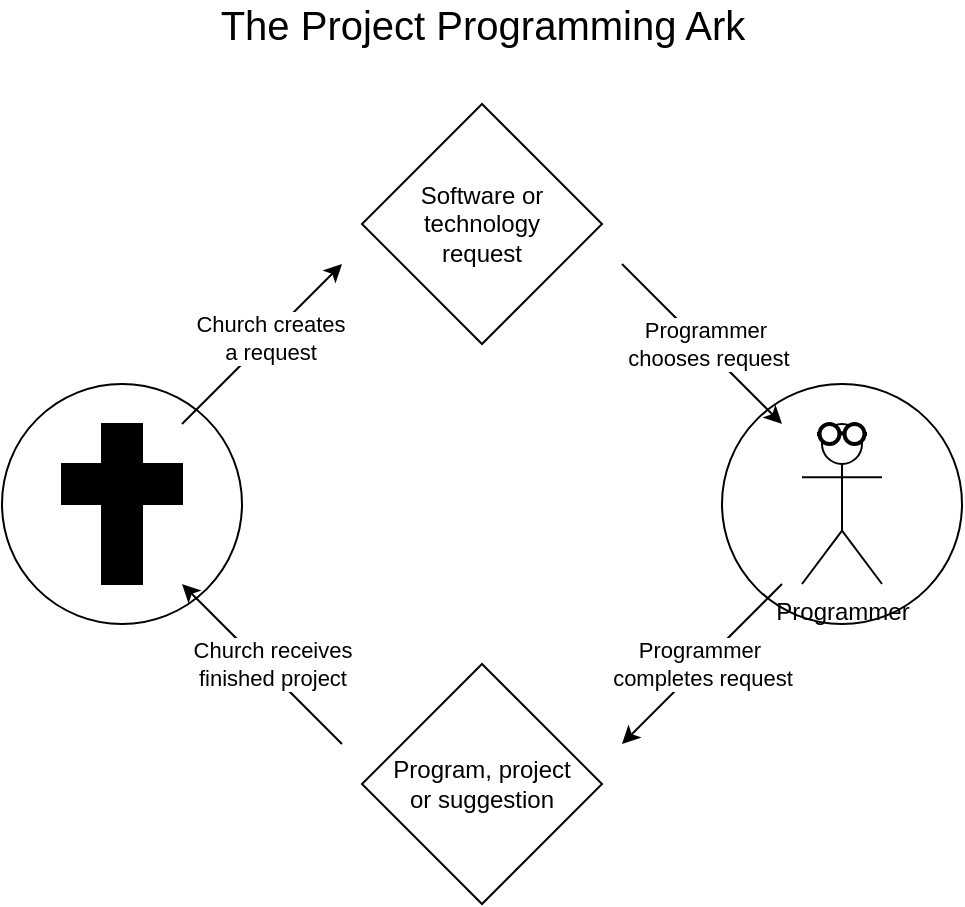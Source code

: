 <mxfile version="13.5.7" type="device"><diagram id="dY5OujlbmrzUqttdSBEh" name="Page-1"><mxGraphModel dx="581" dy="563" grid="1" gridSize="10" guides="1" tooltips="1" connect="1" arrows="1" fold="1" page="1" pageScale="1" pageWidth="600" pageHeight="600" math="0" shadow="0"><root><mxCell id="0"/><mxCell id="1" parent="0"/><mxCell id="wGhKeam84T6o6vE8YXp--21" value="" style="ellipse;whiteSpace=wrap;html=1;fillColor=#FFFFFF;" vertex="1" parent="1"><mxGeometry x="420" y="220" width="120" height="120" as="geometry"/></mxCell><mxCell id="wGhKeam84T6o6vE8YXp--20" value="" style="ellipse;whiteSpace=wrap;html=1;fillColor=#FFFFFF;" vertex="1" parent="1"><mxGeometry x="60" y="220" width="120" height="120" as="geometry"/></mxCell><mxCell id="wGhKeam84T6o6vE8YXp--6" value="Programmer" style="shape=umlActor;verticalLabelPosition=bottom;verticalAlign=top;html=1;outlineConnect=0;" vertex="1" parent="1"><mxGeometry x="460" y="240" width="40" height="80" as="geometry"/></mxCell><mxCell id="wGhKeam84T6o6vE8YXp--7" value="Software or technology &lt;br&gt;request" style="rhombus;whiteSpace=wrap;html=1;" vertex="1" parent="1"><mxGeometry x="240" y="80" width="120" height="120" as="geometry"/></mxCell><mxCell id="wGhKeam84T6o6vE8YXp--9" value="" style="rounded=0;whiteSpace=wrap;html=1;fillColor=#000000;" vertex="1" parent="1"><mxGeometry x="90" y="260" width="60" height="20" as="geometry"/></mxCell><mxCell id="wGhKeam84T6o6vE8YXp--10" value="" style="rounded=0;whiteSpace=wrap;html=1;fillColor=#000000;" vertex="1" parent="1"><mxGeometry x="110" y="240" width="20" height="80" as="geometry"/></mxCell><mxCell id="wGhKeam84T6o6vE8YXp--11" value="Program, project &lt;br&gt;or suggestion" style="rhombus;whiteSpace=wrap;html=1;fillColor=#FFFFFF;" vertex="1" parent="1"><mxGeometry x="240" y="360" width="120" height="120" as="geometry"/></mxCell><mxCell id="wGhKeam84T6o6vE8YXp--12" value="" style="endArrow=classic;html=1;" edge="1" parent="1"><mxGeometry width="50" height="50" relative="1" as="geometry"><mxPoint x="150" y="240" as="sourcePoint"/><mxPoint x="230" y="160" as="targetPoint"/></mxGeometry></mxCell><mxCell id="wGhKeam84T6o6vE8YXp--13" value="Church creates&lt;br&gt;a request" style="edgeLabel;html=1;align=center;verticalAlign=middle;resizable=0;points=[];" vertex="1" connectable="0" parent="wGhKeam84T6o6vE8YXp--12"><mxGeometry x="0.085" y="-1" relative="1" as="geometry"><mxPoint as="offset"/></mxGeometry></mxCell><mxCell id="wGhKeam84T6o6vE8YXp--14" value="" style="endArrow=classic;html=1;" edge="1" parent="1"><mxGeometry width="50" height="50" relative="1" as="geometry"><mxPoint x="370" y="160" as="sourcePoint"/><mxPoint x="450" y="240" as="targetPoint"/></mxGeometry></mxCell><mxCell id="wGhKeam84T6o6vE8YXp--15" value="Programmer&amp;nbsp;&lt;br&gt;chooses request" style="edgeLabel;html=1;align=center;verticalAlign=middle;resizable=0;points=[];" vertex="1" connectable="0" parent="wGhKeam84T6o6vE8YXp--14"><mxGeometry x="0.085" y="-1" relative="1" as="geometry"><mxPoint y="-3.98" as="offset"/></mxGeometry></mxCell><mxCell id="wGhKeam84T6o6vE8YXp--16" value="" style="endArrow=classic;html=1;" edge="1" parent="1"><mxGeometry width="50" height="50" relative="1" as="geometry"><mxPoint x="450" y="320" as="sourcePoint"/><mxPoint x="370" y="400" as="targetPoint"/></mxGeometry></mxCell><mxCell id="wGhKeam84T6o6vE8YXp--17" value="Programmer&amp;nbsp;&lt;br&gt;completes request" style="edgeLabel;html=1;align=center;verticalAlign=middle;resizable=0;points=[];" vertex="1" connectable="0" parent="wGhKeam84T6o6vE8YXp--16"><mxGeometry x="-0.278" relative="1" as="geometry"><mxPoint x="-11.15" y="11.15" as="offset"/></mxGeometry></mxCell><mxCell id="wGhKeam84T6o6vE8YXp--18" value="" style="endArrow=classic;html=1;" edge="1" parent="1"><mxGeometry width="50" height="50" relative="1" as="geometry"><mxPoint x="230" y="400" as="sourcePoint"/><mxPoint x="150" y="320" as="targetPoint"/></mxGeometry></mxCell><mxCell id="wGhKeam84T6o6vE8YXp--19" value="Church receives&lt;br&gt;finished project" style="edgeLabel;html=1;align=center;verticalAlign=middle;resizable=0;points=[];" vertex="1" connectable="0" parent="wGhKeam84T6o6vE8YXp--18"><mxGeometry x="-0.107" relative="1" as="geometry"><mxPoint y="-4.36" as="offset"/></mxGeometry></mxCell><mxCell id="wGhKeam84T6o6vE8YXp--22" value="" style="html=1;verticalLabelPosition=bottom;align=center;labelBackgroundColor=#ffffff;verticalAlign=top;strokeWidth=2;shadow=0;dashed=0;shape=mxgraph.ios7.icons.glasses;fillColor=#FFFFFF;" vertex="1" parent="1"><mxGeometry x="467.5" y="240" width="25" height="10" as="geometry"/></mxCell><mxCell id="wGhKeam84T6o6vE8YXp--23" value="&lt;font style=&quot;font-size: 20px&quot;&gt;The Project Programming Ark&lt;/font&gt;" style="text;html=1;align=center;verticalAlign=middle;resizable=0;points=[];autosize=1;" vertex="1" parent="1"><mxGeometry x="160" y="30" width="280" height="20" as="geometry"/></mxCell></root></mxGraphModel></diagram></mxfile>